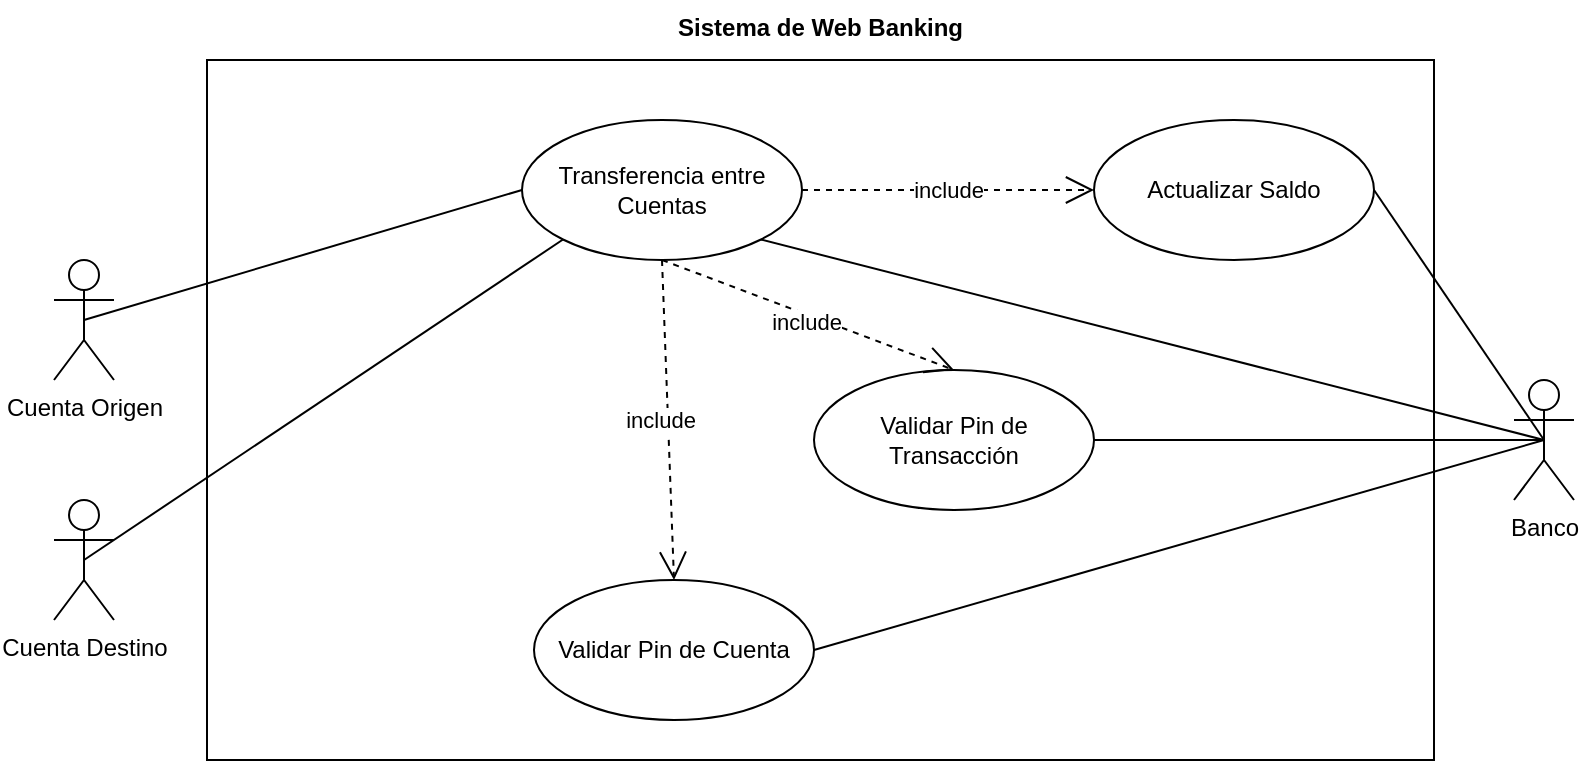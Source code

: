 <mxfile version="20.3.0" type="device"><diagram id="_bKAB8QaaOf_xBh7FZ6f" name="Página-1"><mxGraphModel dx="1065" dy="490" grid="1" gridSize="10" guides="1" tooltips="1" connect="1" arrows="1" fold="1" page="1" pageScale="1" pageWidth="827" pageHeight="1169" math="0" shadow="0"><root><mxCell id="0"/><mxCell id="1" parent="0"/><mxCell id="TC8I347H4QI6b4VFzK9T-1" value="" style="html=1;" parent="1" vertex="1"><mxGeometry x="116.5" y="100" width="613.5" height="350" as="geometry"/></mxCell><mxCell id="TC8I347H4QI6b4VFzK9T-2" value="Cuenta Origen" style="shape=umlActor;verticalLabelPosition=bottom;verticalAlign=top;html=1;" parent="1" vertex="1"><mxGeometry x="40" y="200" width="30" height="60" as="geometry"/></mxCell><mxCell id="TC8I347H4QI6b4VFzK9T-3" value="Sistema de Web Banking" style="text;align=center;fontStyle=1;verticalAlign=middle;spacingLeft=3;spacingRight=3;strokeColor=none;rotatable=0;points=[[0,0.5],[1,0.5]];portConstraint=eastwest;" parent="1" vertex="1"><mxGeometry x="383.25" y="70" width="80" height="26" as="geometry"/></mxCell><mxCell id="TC8I347H4QI6b4VFzK9T-4" value="Banco" style="shape=umlActor;verticalLabelPosition=bottom;verticalAlign=top;html=1;" parent="1" vertex="1"><mxGeometry x="770" y="260" width="30" height="60" as="geometry"/></mxCell><mxCell id="TC8I347H4QI6b4VFzK9T-9" value="" style="endArrow=none;html=1;rounded=0;entryX=0.5;entryY=0.5;entryDx=0;entryDy=0;entryPerimeter=0;exitX=1;exitY=0.5;exitDx=0;exitDy=0;startArrow=none;" parent="1" source="TC8I347H4QI6b4VFzK9T-29" target="TC8I347H4QI6b4VFzK9T-4" edge="1"><mxGeometry width="50" height="50" relative="1" as="geometry"><mxPoint x="480" y="570" as="sourcePoint"/><mxPoint x="430" y="280" as="targetPoint"/></mxGeometry></mxCell><mxCell id="TC8I347H4QI6b4VFzK9T-10" value="" style="endArrow=none;html=1;rounded=0;entryX=0;entryY=0.5;entryDx=0;entryDy=0;exitX=0.5;exitY=0.5;exitDx=0;exitDy=0;exitPerimeter=0;" parent="1" source="TC8I347H4QI6b4VFzK9T-2" target="TC8I347H4QI6b4VFzK9T-15" edge="1"><mxGeometry width="50" height="50" relative="1" as="geometry"><mxPoint x="380" y="320" as="sourcePoint"/><mxPoint x="350.0" y="520.0" as="targetPoint"/></mxGeometry></mxCell><mxCell id="TC8I347H4QI6b4VFzK9T-11" value="" style="endArrow=none;html=1;rounded=0;exitX=1;exitY=1;exitDx=0;exitDy=0;entryX=0.5;entryY=0.5;entryDx=0;entryDy=0;entryPerimeter=0;" parent="1" source="TC8I347H4QI6b4VFzK9T-15" target="TC8I347H4QI6b4VFzK9T-4" edge="1"><mxGeometry width="50" height="50" relative="1" as="geometry"><mxPoint x="450.0" y="520.0" as="sourcePoint"/><mxPoint x="430" y="340" as="targetPoint"/></mxGeometry></mxCell><mxCell id="TC8I347H4QI6b4VFzK9T-15" value="Transferencia entre Cuentas" style="ellipse;whiteSpace=wrap;html=1;" parent="1" vertex="1"><mxGeometry x="274" y="130" width="140" height="70" as="geometry"/></mxCell><mxCell id="TC8I347H4QI6b4VFzK9T-18" value="" style="endArrow=none;html=1;rounded=0;entryX=0.5;entryY=0.5;entryDx=0;entryDy=0;entryPerimeter=0;exitX=1;exitY=0.5;exitDx=0;exitDy=0;" parent="1" source="TC8I347H4QI6b4VFzK9T-29" target="TC8I347H4QI6b4VFzK9T-4" edge="1"><mxGeometry width="50" height="50" relative="1" as="geometry"><mxPoint x="320" y="480" as="sourcePoint"/><mxPoint x="370" y="430" as="targetPoint"/></mxGeometry></mxCell><mxCell id="TC8I347H4QI6b4VFzK9T-22" value="Actualizar Saldo" style="ellipse;whiteSpace=wrap;html=1;" parent="1" vertex="1"><mxGeometry x="560" y="130" width="140" height="70" as="geometry"/></mxCell><mxCell id="TC8I347H4QI6b4VFzK9T-23" value="" style="endArrow=none;html=1;rounded=0;entryX=0.5;entryY=0.5;entryDx=0;entryDy=0;entryPerimeter=0;exitX=1;exitY=0.5;exitDx=0;exitDy=0;" parent="1" source="TC8I347H4QI6b4VFzK9T-22" target="TC8I347H4QI6b4VFzK9T-4" edge="1"><mxGeometry width="50" height="50" relative="1" as="geometry"><mxPoint x="320" y="480" as="sourcePoint"/><mxPoint x="370" y="430" as="targetPoint"/></mxGeometry></mxCell><mxCell id="TC8I347H4QI6b4VFzK9T-29" value="Validar Pin de Transacción" style="ellipse;whiteSpace=wrap;html=1;" parent="1" vertex="1"><mxGeometry x="420" y="255" width="140" height="70" as="geometry"/></mxCell><mxCell id="TC8I347H4QI6b4VFzK9T-33" value="include" style="endArrow=open;endSize=12;dashed=1;html=1;rounded=0;exitX=1;exitY=0.5;exitDx=0;exitDy=0;entryX=0;entryY=0.5;entryDx=0;entryDy=0;" parent="1" source="TC8I347H4QI6b4VFzK9T-15" target="TC8I347H4QI6b4VFzK9T-22" edge="1"><mxGeometry width="160" relative="1" as="geometry"><mxPoint x="390" y="420" as="sourcePoint"/><mxPoint x="550" y="420" as="targetPoint"/></mxGeometry></mxCell><mxCell id="TC8I347H4QI6b4VFzK9T-36" value="Cuenta Destino" style="shape=umlActor;verticalLabelPosition=bottom;verticalAlign=top;html=1;" parent="1" vertex="1"><mxGeometry x="40" y="320" width="30" height="60" as="geometry"/></mxCell><mxCell id="TC8I347H4QI6b4VFzK9T-38" value="" style="endArrow=none;html=1;rounded=0;exitX=0;exitY=1;exitDx=0;exitDy=0;entryX=0.5;entryY=0.5;entryDx=0;entryDy=0;entryPerimeter=0;" parent="1" source="TC8I347H4QI6b4VFzK9T-15" target="TC8I347H4QI6b4VFzK9T-36" edge="1"><mxGeometry width="50" height="50" relative="1" as="geometry"><mxPoint x="470" y="340" as="sourcePoint"/><mxPoint x="520" y="290" as="targetPoint"/></mxGeometry></mxCell><mxCell id="TC8I347H4QI6b4VFzK9T-40" value="include" style="endArrow=open;endSize=12;dashed=1;html=1;rounded=0;exitX=0.5;exitY=1;exitDx=0;exitDy=0;entryX=0.5;entryY=0;entryDx=0;entryDy=0;" parent="1" source="TC8I347H4QI6b4VFzK9T-15" target="TC8I347H4QI6b4VFzK9T-29" edge="1"><mxGeometry y="-4" width="160" relative="1" as="geometry"><mxPoint x="410" y="230" as="sourcePoint"/><mxPoint x="570" y="230" as="targetPoint"/><mxPoint as="offset"/></mxGeometry></mxCell><mxCell id="zB3-Z5LybEMjJgbbP7hJ-1" value="" style="endArrow=none;html=1;rounded=0;entryX=0.5;entryY=0.5;entryDx=0;entryDy=0;entryPerimeter=0;exitX=1;exitY=0.5;exitDx=0;exitDy=0;" parent="1" source="zB3-Z5LybEMjJgbbP7hJ-2" target="TC8I347H4QI6b4VFzK9T-4" edge="1"><mxGeometry width="50" height="50" relative="1" as="geometry"><mxPoint x="115" y="425.25" as="sourcePoint"/><mxPoint x="645" y="260" as="targetPoint"/></mxGeometry></mxCell><mxCell id="zB3-Z5LybEMjJgbbP7hJ-2" value="Validar Pin de Cuenta" style="ellipse;whiteSpace=wrap;html=1;" parent="1" vertex="1"><mxGeometry x="280" y="360" width="140" height="70" as="geometry"/></mxCell><mxCell id="zB3-Z5LybEMjJgbbP7hJ-3" value="include" style="endArrow=open;endSize=12;dashed=1;html=1;rounded=0;exitX=0.5;exitY=1;exitDx=0;exitDy=0;entryX=0.5;entryY=0;entryDx=0;entryDy=0;" parent="1" source="TC8I347H4QI6b4VFzK9T-15" target="zB3-Z5LybEMjJgbbP7hJ-2" edge="1"><mxGeometry y="-4" width="160" relative="1" as="geometry"><mxPoint x="100.503" y="194.749" as="sourcePoint"/><mxPoint x="90" y="295" as="targetPoint"/><mxPoint as="offset"/></mxGeometry></mxCell></root></mxGraphModel></diagram></mxfile>